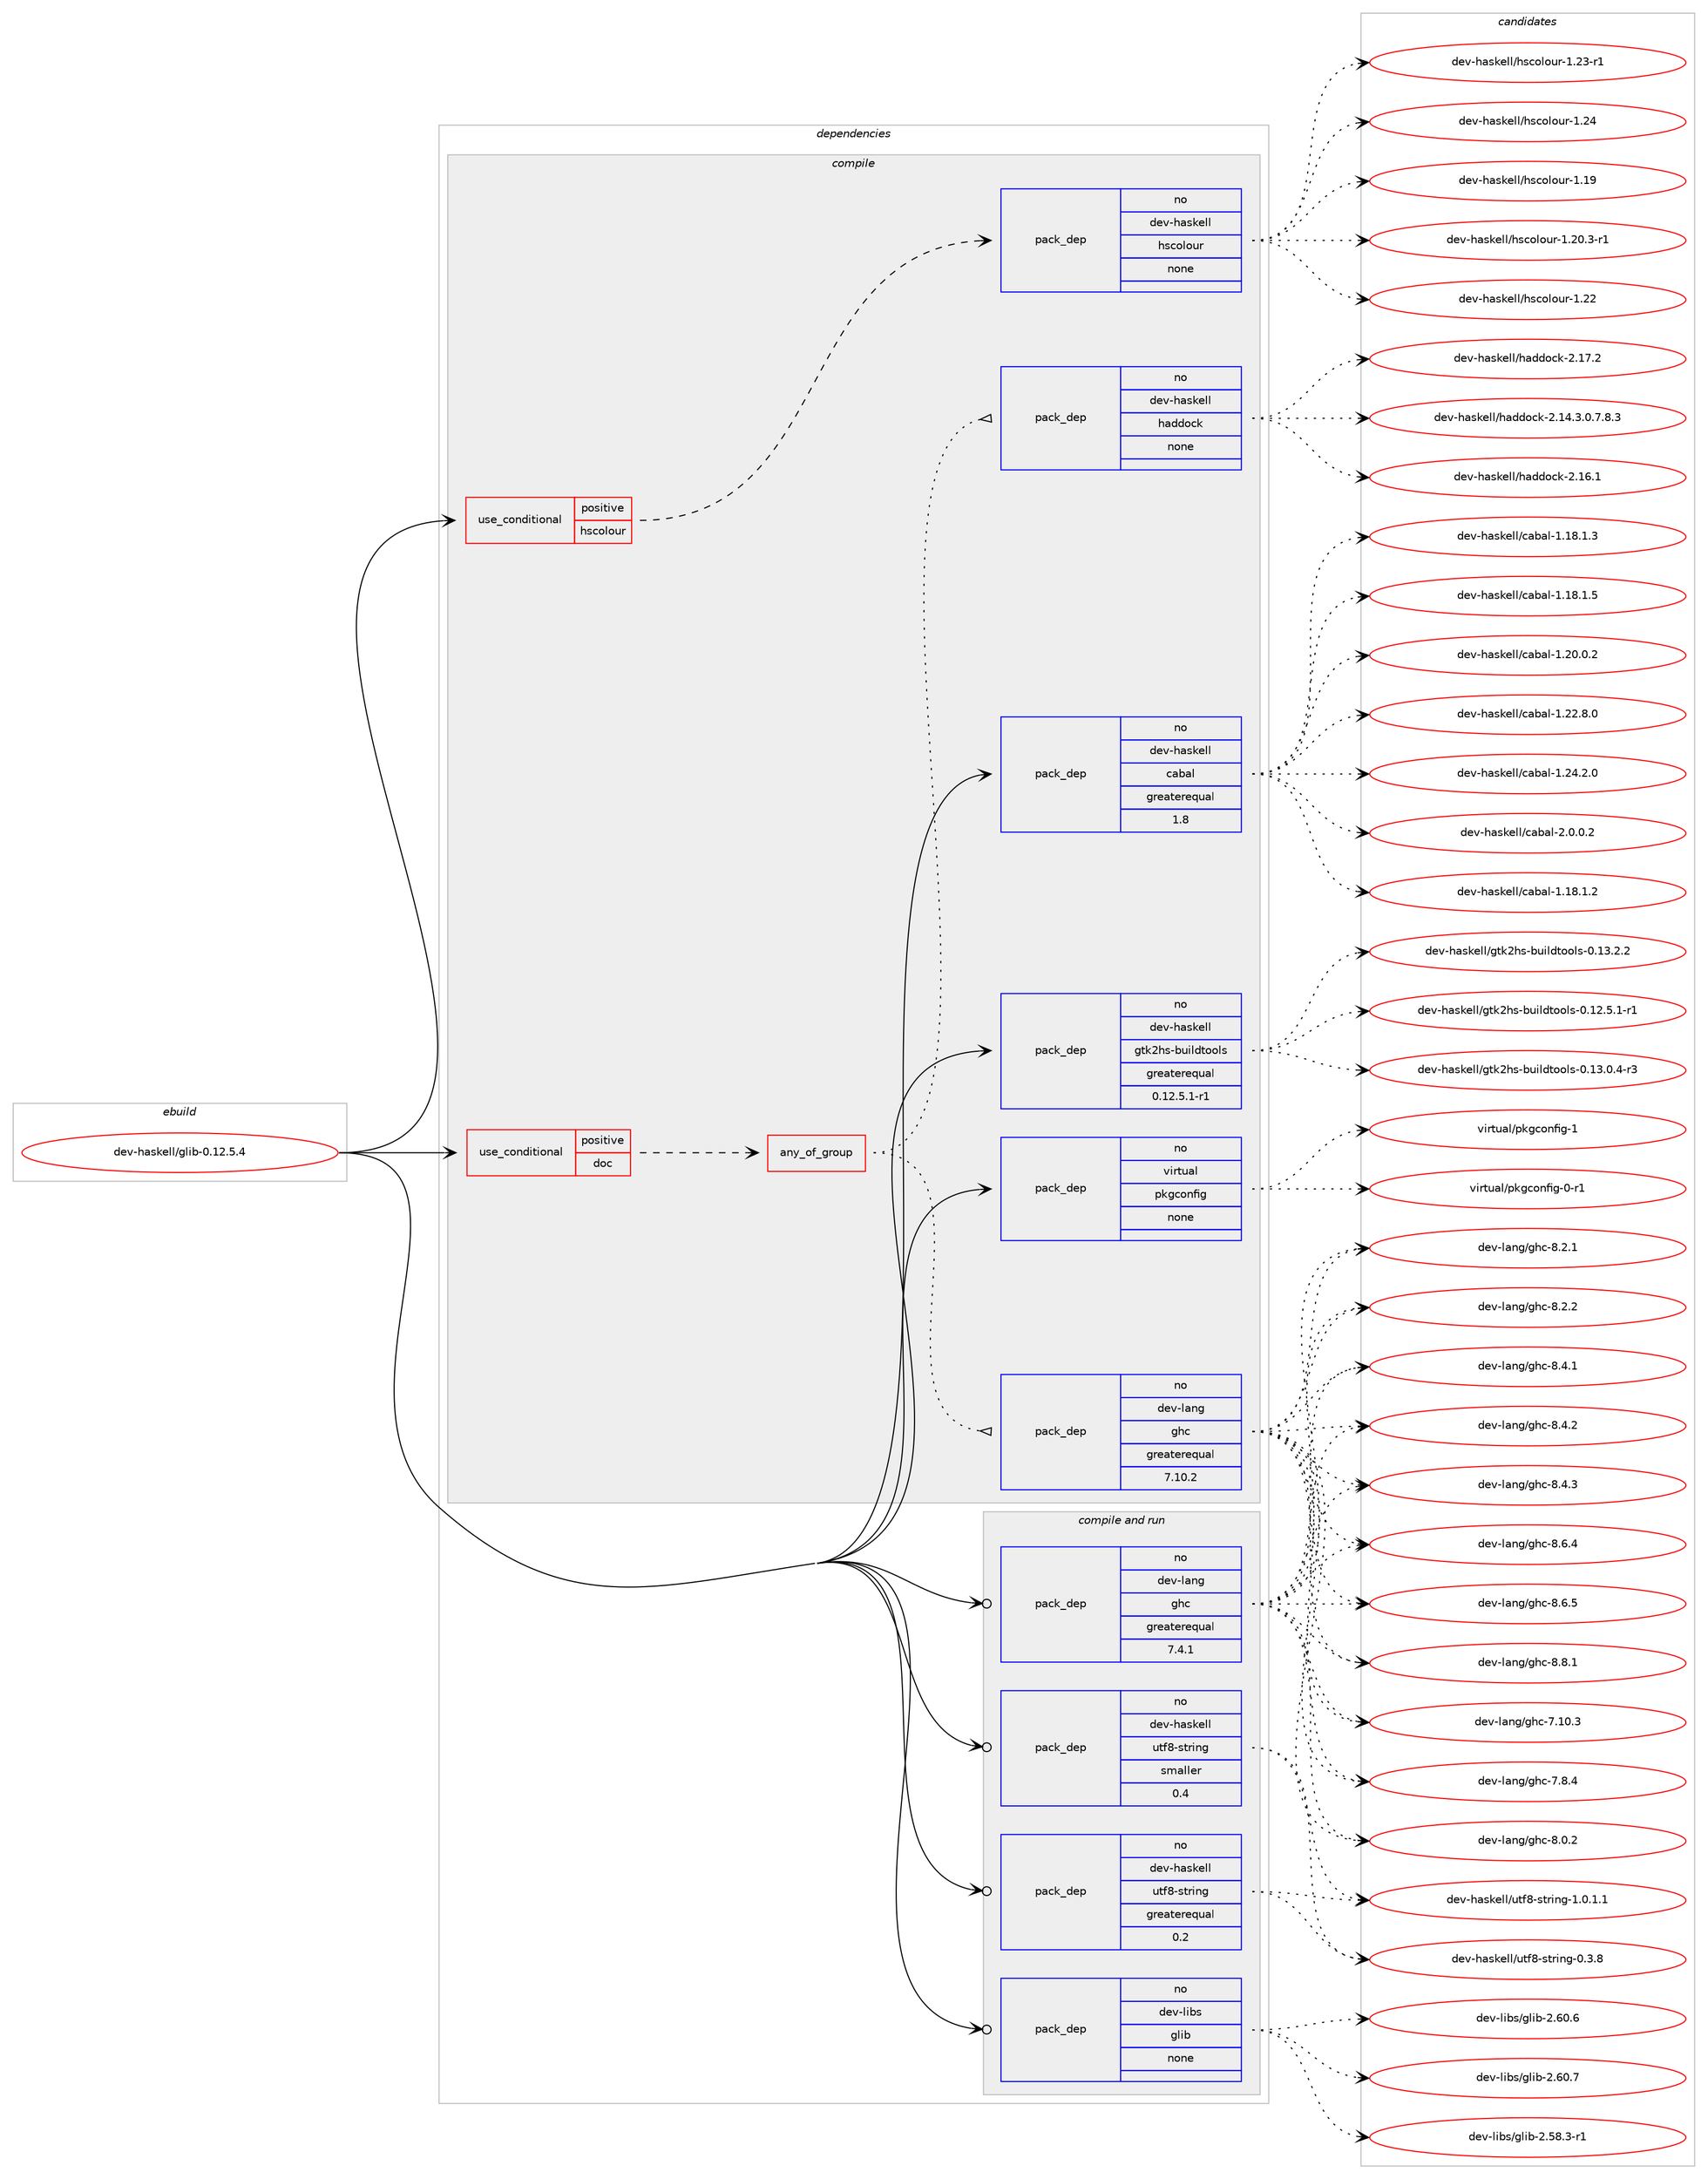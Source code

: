 digraph prolog {

# *************
# Graph options
# *************

newrank=true;
concentrate=true;
compound=true;
graph [rankdir=LR,fontname=Helvetica,fontsize=10,ranksep=1.5];#, ranksep=2.5, nodesep=0.2];
edge  [arrowhead=vee];
node  [fontname=Helvetica,fontsize=10];

# **********
# The ebuild
# **********

subgraph cluster_leftcol {
color=gray;
rank=same;
label=<<i>ebuild</i>>;
id [label="dev-haskell/glib-0.12.5.4", color=red, width=4, href="../dev-haskell/glib-0.12.5.4.svg"];
}

# ****************
# The dependencies
# ****************

subgraph cluster_midcol {
color=gray;
label=<<i>dependencies</i>>;
subgraph cluster_compile {
fillcolor="#eeeeee";
style=filled;
label=<<i>compile</i>>;
subgraph cond125814 {
dependency533103 [label=<<TABLE BORDER="0" CELLBORDER="1" CELLSPACING="0" CELLPADDING="4"><TR><TD ROWSPAN="3" CELLPADDING="10">use_conditional</TD></TR><TR><TD>positive</TD></TR><TR><TD>doc</TD></TR></TABLE>>, shape=none, color=red];
subgraph any9882 {
dependency533104 [label=<<TABLE BORDER="0" CELLBORDER="1" CELLSPACING="0" CELLPADDING="4"><TR><TD CELLPADDING="10">any_of_group</TD></TR></TABLE>>, shape=none, color=red];subgraph pack397050 {
dependency533105 [label=<<TABLE BORDER="0" CELLBORDER="1" CELLSPACING="0" CELLPADDING="4" WIDTH="220"><TR><TD ROWSPAN="6" CELLPADDING="30">pack_dep</TD></TR><TR><TD WIDTH="110">no</TD></TR><TR><TD>dev-haskell</TD></TR><TR><TD>haddock</TD></TR><TR><TD>none</TD></TR><TR><TD></TD></TR></TABLE>>, shape=none, color=blue];
}
dependency533104:e -> dependency533105:w [weight=20,style="dotted",arrowhead="oinv"];
subgraph pack397051 {
dependency533106 [label=<<TABLE BORDER="0" CELLBORDER="1" CELLSPACING="0" CELLPADDING="4" WIDTH="220"><TR><TD ROWSPAN="6" CELLPADDING="30">pack_dep</TD></TR><TR><TD WIDTH="110">no</TD></TR><TR><TD>dev-lang</TD></TR><TR><TD>ghc</TD></TR><TR><TD>greaterequal</TD></TR><TR><TD>7.10.2</TD></TR></TABLE>>, shape=none, color=blue];
}
dependency533104:e -> dependency533106:w [weight=20,style="dotted",arrowhead="oinv"];
}
dependency533103:e -> dependency533104:w [weight=20,style="dashed",arrowhead="vee"];
}
id:e -> dependency533103:w [weight=20,style="solid",arrowhead="vee"];
subgraph cond125815 {
dependency533107 [label=<<TABLE BORDER="0" CELLBORDER="1" CELLSPACING="0" CELLPADDING="4"><TR><TD ROWSPAN="3" CELLPADDING="10">use_conditional</TD></TR><TR><TD>positive</TD></TR><TR><TD>hscolour</TD></TR></TABLE>>, shape=none, color=red];
subgraph pack397052 {
dependency533108 [label=<<TABLE BORDER="0" CELLBORDER="1" CELLSPACING="0" CELLPADDING="4" WIDTH="220"><TR><TD ROWSPAN="6" CELLPADDING="30">pack_dep</TD></TR><TR><TD WIDTH="110">no</TD></TR><TR><TD>dev-haskell</TD></TR><TR><TD>hscolour</TD></TR><TR><TD>none</TD></TR><TR><TD></TD></TR></TABLE>>, shape=none, color=blue];
}
dependency533107:e -> dependency533108:w [weight=20,style="dashed",arrowhead="vee"];
}
id:e -> dependency533107:w [weight=20,style="solid",arrowhead="vee"];
subgraph pack397053 {
dependency533109 [label=<<TABLE BORDER="0" CELLBORDER="1" CELLSPACING="0" CELLPADDING="4" WIDTH="220"><TR><TD ROWSPAN="6" CELLPADDING="30">pack_dep</TD></TR><TR><TD WIDTH="110">no</TD></TR><TR><TD>dev-haskell</TD></TR><TR><TD>cabal</TD></TR><TR><TD>greaterequal</TD></TR><TR><TD>1.8</TD></TR></TABLE>>, shape=none, color=blue];
}
id:e -> dependency533109:w [weight=20,style="solid",arrowhead="vee"];
subgraph pack397054 {
dependency533110 [label=<<TABLE BORDER="0" CELLBORDER="1" CELLSPACING="0" CELLPADDING="4" WIDTH="220"><TR><TD ROWSPAN="6" CELLPADDING="30">pack_dep</TD></TR><TR><TD WIDTH="110">no</TD></TR><TR><TD>dev-haskell</TD></TR><TR><TD>gtk2hs-buildtools</TD></TR><TR><TD>greaterequal</TD></TR><TR><TD>0.12.5.1-r1</TD></TR></TABLE>>, shape=none, color=blue];
}
id:e -> dependency533110:w [weight=20,style="solid",arrowhead="vee"];
subgraph pack397055 {
dependency533111 [label=<<TABLE BORDER="0" CELLBORDER="1" CELLSPACING="0" CELLPADDING="4" WIDTH="220"><TR><TD ROWSPAN="6" CELLPADDING="30">pack_dep</TD></TR><TR><TD WIDTH="110">no</TD></TR><TR><TD>virtual</TD></TR><TR><TD>pkgconfig</TD></TR><TR><TD>none</TD></TR><TR><TD></TD></TR></TABLE>>, shape=none, color=blue];
}
id:e -> dependency533111:w [weight=20,style="solid",arrowhead="vee"];
}
subgraph cluster_compileandrun {
fillcolor="#eeeeee";
style=filled;
label=<<i>compile and run</i>>;
subgraph pack397056 {
dependency533112 [label=<<TABLE BORDER="0" CELLBORDER="1" CELLSPACING="0" CELLPADDING="4" WIDTH="220"><TR><TD ROWSPAN="6" CELLPADDING="30">pack_dep</TD></TR><TR><TD WIDTH="110">no</TD></TR><TR><TD>dev-haskell</TD></TR><TR><TD>utf8-string</TD></TR><TR><TD>greaterequal</TD></TR><TR><TD>0.2</TD></TR></TABLE>>, shape=none, color=blue];
}
id:e -> dependency533112:w [weight=20,style="solid",arrowhead="odotvee"];
subgraph pack397057 {
dependency533113 [label=<<TABLE BORDER="0" CELLBORDER="1" CELLSPACING="0" CELLPADDING="4" WIDTH="220"><TR><TD ROWSPAN="6" CELLPADDING="30">pack_dep</TD></TR><TR><TD WIDTH="110">no</TD></TR><TR><TD>dev-haskell</TD></TR><TR><TD>utf8-string</TD></TR><TR><TD>smaller</TD></TR><TR><TD>0.4</TD></TR></TABLE>>, shape=none, color=blue];
}
id:e -> dependency533113:w [weight=20,style="solid",arrowhead="odotvee"];
subgraph pack397058 {
dependency533114 [label=<<TABLE BORDER="0" CELLBORDER="1" CELLSPACING="0" CELLPADDING="4" WIDTH="220"><TR><TD ROWSPAN="6" CELLPADDING="30">pack_dep</TD></TR><TR><TD WIDTH="110">no</TD></TR><TR><TD>dev-lang</TD></TR><TR><TD>ghc</TD></TR><TR><TD>greaterequal</TD></TR><TR><TD>7.4.1</TD></TR></TABLE>>, shape=none, color=blue];
}
id:e -> dependency533114:w [weight=20,style="solid",arrowhead="odotvee"];
subgraph pack397059 {
dependency533115 [label=<<TABLE BORDER="0" CELLBORDER="1" CELLSPACING="0" CELLPADDING="4" WIDTH="220"><TR><TD ROWSPAN="6" CELLPADDING="30">pack_dep</TD></TR><TR><TD WIDTH="110">no</TD></TR><TR><TD>dev-libs</TD></TR><TR><TD>glib</TD></TR><TR><TD>none</TD></TR><TR><TD></TD></TR></TABLE>>, shape=none, color=blue];
}
id:e -> dependency533115:w [weight=20,style="solid",arrowhead="odotvee"];
}
subgraph cluster_run {
fillcolor="#eeeeee";
style=filled;
label=<<i>run</i>>;
}
}

# **************
# The candidates
# **************

subgraph cluster_choices {
rank=same;
color=gray;
label=<<i>candidates</i>>;

subgraph choice397050 {
color=black;
nodesep=1;
choice1001011184510497115107101108108471049710010011199107455046495246514648465546564651 [label="dev-haskell/haddock-2.14.3.0.7.8.3", color=red, width=4,href="../dev-haskell/haddock-2.14.3.0.7.8.3.svg"];
choice100101118451049711510710110810847104971001001119910745504649544649 [label="dev-haskell/haddock-2.16.1", color=red, width=4,href="../dev-haskell/haddock-2.16.1.svg"];
choice100101118451049711510710110810847104971001001119910745504649554650 [label="dev-haskell/haddock-2.17.2", color=red, width=4,href="../dev-haskell/haddock-2.17.2.svg"];
dependency533105:e -> choice1001011184510497115107101108108471049710010011199107455046495246514648465546564651:w [style=dotted,weight="100"];
dependency533105:e -> choice100101118451049711510710110810847104971001001119910745504649544649:w [style=dotted,weight="100"];
dependency533105:e -> choice100101118451049711510710110810847104971001001119910745504649554650:w [style=dotted,weight="100"];
}
subgraph choice397051 {
color=black;
nodesep=1;
choice1001011184510897110103471031049945554649484651 [label="dev-lang/ghc-7.10.3", color=red, width=4,href="../dev-lang/ghc-7.10.3.svg"];
choice10010111845108971101034710310499455546564652 [label="dev-lang/ghc-7.8.4", color=red, width=4,href="../dev-lang/ghc-7.8.4.svg"];
choice10010111845108971101034710310499455646484650 [label="dev-lang/ghc-8.0.2", color=red, width=4,href="../dev-lang/ghc-8.0.2.svg"];
choice10010111845108971101034710310499455646504649 [label="dev-lang/ghc-8.2.1", color=red, width=4,href="../dev-lang/ghc-8.2.1.svg"];
choice10010111845108971101034710310499455646504650 [label="dev-lang/ghc-8.2.2", color=red, width=4,href="../dev-lang/ghc-8.2.2.svg"];
choice10010111845108971101034710310499455646524649 [label="dev-lang/ghc-8.4.1", color=red, width=4,href="../dev-lang/ghc-8.4.1.svg"];
choice10010111845108971101034710310499455646524650 [label="dev-lang/ghc-8.4.2", color=red, width=4,href="../dev-lang/ghc-8.4.2.svg"];
choice10010111845108971101034710310499455646524651 [label="dev-lang/ghc-8.4.3", color=red, width=4,href="../dev-lang/ghc-8.4.3.svg"];
choice10010111845108971101034710310499455646544652 [label="dev-lang/ghc-8.6.4", color=red, width=4,href="../dev-lang/ghc-8.6.4.svg"];
choice10010111845108971101034710310499455646544653 [label="dev-lang/ghc-8.6.5", color=red, width=4,href="../dev-lang/ghc-8.6.5.svg"];
choice10010111845108971101034710310499455646564649 [label="dev-lang/ghc-8.8.1", color=red, width=4,href="../dev-lang/ghc-8.8.1.svg"];
dependency533106:e -> choice1001011184510897110103471031049945554649484651:w [style=dotted,weight="100"];
dependency533106:e -> choice10010111845108971101034710310499455546564652:w [style=dotted,weight="100"];
dependency533106:e -> choice10010111845108971101034710310499455646484650:w [style=dotted,weight="100"];
dependency533106:e -> choice10010111845108971101034710310499455646504649:w [style=dotted,weight="100"];
dependency533106:e -> choice10010111845108971101034710310499455646504650:w [style=dotted,weight="100"];
dependency533106:e -> choice10010111845108971101034710310499455646524649:w [style=dotted,weight="100"];
dependency533106:e -> choice10010111845108971101034710310499455646524650:w [style=dotted,weight="100"];
dependency533106:e -> choice10010111845108971101034710310499455646524651:w [style=dotted,weight="100"];
dependency533106:e -> choice10010111845108971101034710310499455646544652:w [style=dotted,weight="100"];
dependency533106:e -> choice10010111845108971101034710310499455646544653:w [style=dotted,weight="100"];
dependency533106:e -> choice10010111845108971101034710310499455646564649:w [style=dotted,weight="100"];
}
subgraph choice397052 {
color=black;
nodesep=1;
choice100101118451049711510710110810847104115991111081111171144549464957 [label="dev-haskell/hscolour-1.19", color=red, width=4,href="../dev-haskell/hscolour-1.19.svg"];
choice10010111845104971151071011081084710411599111108111117114454946504846514511449 [label="dev-haskell/hscolour-1.20.3-r1", color=red, width=4,href="../dev-haskell/hscolour-1.20.3-r1.svg"];
choice100101118451049711510710110810847104115991111081111171144549465050 [label="dev-haskell/hscolour-1.22", color=red, width=4,href="../dev-haskell/hscolour-1.22.svg"];
choice1001011184510497115107101108108471041159911110811111711445494650514511449 [label="dev-haskell/hscolour-1.23-r1", color=red, width=4,href="../dev-haskell/hscolour-1.23-r1.svg"];
choice100101118451049711510710110810847104115991111081111171144549465052 [label="dev-haskell/hscolour-1.24", color=red, width=4,href="../dev-haskell/hscolour-1.24.svg"];
dependency533108:e -> choice100101118451049711510710110810847104115991111081111171144549464957:w [style=dotted,weight="100"];
dependency533108:e -> choice10010111845104971151071011081084710411599111108111117114454946504846514511449:w [style=dotted,weight="100"];
dependency533108:e -> choice100101118451049711510710110810847104115991111081111171144549465050:w [style=dotted,weight="100"];
dependency533108:e -> choice1001011184510497115107101108108471041159911110811111711445494650514511449:w [style=dotted,weight="100"];
dependency533108:e -> choice100101118451049711510710110810847104115991111081111171144549465052:w [style=dotted,weight="100"];
}
subgraph choice397053 {
color=black;
nodesep=1;
choice10010111845104971151071011081084799979897108454946495646494650 [label="dev-haskell/cabal-1.18.1.2", color=red, width=4,href="../dev-haskell/cabal-1.18.1.2.svg"];
choice10010111845104971151071011081084799979897108454946495646494651 [label="dev-haskell/cabal-1.18.1.3", color=red, width=4,href="../dev-haskell/cabal-1.18.1.3.svg"];
choice10010111845104971151071011081084799979897108454946495646494653 [label="dev-haskell/cabal-1.18.1.5", color=red, width=4,href="../dev-haskell/cabal-1.18.1.5.svg"];
choice10010111845104971151071011081084799979897108454946504846484650 [label="dev-haskell/cabal-1.20.0.2", color=red, width=4,href="../dev-haskell/cabal-1.20.0.2.svg"];
choice10010111845104971151071011081084799979897108454946505046564648 [label="dev-haskell/cabal-1.22.8.0", color=red, width=4,href="../dev-haskell/cabal-1.22.8.0.svg"];
choice10010111845104971151071011081084799979897108454946505246504648 [label="dev-haskell/cabal-1.24.2.0", color=red, width=4,href="../dev-haskell/cabal-1.24.2.0.svg"];
choice100101118451049711510710110810847999798971084550464846484650 [label="dev-haskell/cabal-2.0.0.2", color=red, width=4,href="../dev-haskell/cabal-2.0.0.2.svg"];
dependency533109:e -> choice10010111845104971151071011081084799979897108454946495646494650:w [style=dotted,weight="100"];
dependency533109:e -> choice10010111845104971151071011081084799979897108454946495646494651:w [style=dotted,weight="100"];
dependency533109:e -> choice10010111845104971151071011081084799979897108454946495646494653:w [style=dotted,weight="100"];
dependency533109:e -> choice10010111845104971151071011081084799979897108454946504846484650:w [style=dotted,weight="100"];
dependency533109:e -> choice10010111845104971151071011081084799979897108454946505046564648:w [style=dotted,weight="100"];
dependency533109:e -> choice10010111845104971151071011081084799979897108454946505246504648:w [style=dotted,weight="100"];
dependency533109:e -> choice100101118451049711510710110810847999798971084550464846484650:w [style=dotted,weight="100"];
}
subgraph choice397054 {
color=black;
nodesep=1;
choice1001011184510497115107101108108471031161075010411545981171051081001161111111081154548464950465346494511449 [label="dev-haskell/gtk2hs-buildtools-0.12.5.1-r1", color=red, width=4,href="../dev-haskell/gtk2hs-buildtools-0.12.5.1-r1.svg"];
choice1001011184510497115107101108108471031161075010411545981171051081001161111111081154548464951464846524511451 [label="dev-haskell/gtk2hs-buildtools-0.13.0.4-r3", color=red, width=4,href="../dev-haskell/gtk2hs-buildtools-0.13.0.4-r3.svg"];
choice100101118451049711510710110810847103116107501041154598117105108100116111111108115454846495146504650 [label="dev-haskell/gtk2hs-buildtools-0.13.2.2", color=red, width=4,href="../dev-haskell/gtk2hs-buildtools-0.13.2.2.svg"];
dependency533110:e -> choice1001011184510497115107101108108471031161075010411545981171051081001161111111081154548464950465346494511449:w [style=dotted,weight="100"];
dependency533110:e -> choice1001011184510497115107101108108471031161075010411545981171051081001161111111081154548464951464846524511451:w [style=dotted,weight="100"];
dependency533110:e -> choice100101118451049711510710110810847103116107501041154598117105108100116111111108115454846495146504650:w [style=dotted,weight="100"];
}
subgraph choice397055 {
color=black;
nodesep=1;
choice11810511411611797108471121071039911111010210510345484511449 [label="virtual/pkgconfig-0-r1", color=red, width=4,href="../virtual/pkgconfig-0-r1.svg"];
choice1181051141161179710847112107103991111101021051034549 [label="virtual/pkgconfig-1", color=red, width=4,href="../virtual/pkgconfig-1.svg"];
dependency533111:e -> choice11810511411611797108471121071039911111010210510345484511449:w [style=dotted,weight="100"];
dependency533111:e -> choice1181051141161179710847112107103991111101021051034549:w [style=dotted,weight="100"];
}
subgraph choice397056 {
color=black;
nodesep=1;
choice1001011184510497115107101108108471171161025645115116114105110103454846514656 [label="dev-haskell/utf8-string-0.3.8", color=red, width=4,href="../dev-haskell/utf8-string-0.3.8.svg"];
choice10010111845104971151071011081084711711610256451151161141051101034549464846494649 [label="dev-haskell/utf8-string-1.0.1.1", color=red, width=4,href="../dev-haskell/utf8-string-1.0.1.1.svg"];
dependency533112:e -> choice1001011184510497115107101108108471171161025645115116114105110103454846514656:w [style=dotted,weight="100"];
dependency533112:e -> choice10010111845104971151071011081084711711610256451151161141051101034549464846494649:w [style=dotted,weight="100"];
}
subgraph choice397057 {
color=black;
nodesep=1;
choice1001011184510497115107101108108471171161025645115116114105110103454846514656 [label="dev-haskell/utf8-string-0.3.8", color=red, width=4,href="../dev-haskell/utf8-string-0.3.8.svg"];
choice10010111845104971151071011081084711711610256451151161141051101034549464846494649 [label="dev-haskell/utf8-string-1.0.1.1", color=red, width=4,href="../dev-haskell/utf8-string-1.0.1.1.svg"];
dependency533113:e -> choice1001011184510497115107101108108471171161025645115116114105110103454846514656:w [style=dotted,weight="100"];
dependency533113:e -> choice10010111845104971151071011081084711711610256451151161141051101034549464846494649:w [style=dotted,weight="100"];
}
subgraph choice397058 {
color=black;
nodesep=1;
choice1001011184510897110103471031049945554649484651 [label="dev-lang/ghc-7.10.3", color=red, width=4,href="../dev-lang/ghc-7.10.3.svg"];
choice10010111845108971101034710310499455546564652 [label="dev-lang/ghc-7.8.4", color=red, width=4,href="../dev-lang/ghc-7.8.4.svg"];
choice10010111845108971101034710310499455646484650 [label="dev-lang/ghc-8.0.2", color=red, width=4,href="../dev-lang/ghc-8.0.2.svg"];
choice10010111845108971101034710310499455646504649 [label="dev-lang/ghc-8.2.1", color=red, width=4,href="../dev-lang/ghc-8.2.1.svg"];
choice10010111845108971101034710310499455646504650 [label="dev-lang/ghc-8.2.2", color=red, width=4,href="../dev-lang/ghc-8.2.2.svg"];
choice10010111845108971101034710310499455646524649 [label="dev-lang/ghc-8.4.1", color=red, width=4,href="../dev-lang/ghc-8.4.1.svg"];
choice10010111845108971101034710310499455646524650 [label="dev-lang/ghc-8.4.2", color=red, width=4,href="../dev-lang/ghc-8.4.2.svg"];
choice10010111845108971101034710310499455646524651 [label="dev-lang/ghc-8.4.3", color=red, width=4,href="../dev-lang/ghc-8.4.3.svg"];
choice10010111845108971101034710310499455646544652 [label="dev-lang/ghc-8.6.4", color=red, width=4,href="../dev-lang/ghc-8.6.4.svg"];
choice10010111845108971101034710310499455646544653 [label="dev-lang/ghc-8.6.5", color=red, width=4,href="../dev-lang/ghc-8.6.5.svg"];
choice10010111845108971101034710310499455646564649 [label="dev-lang/ghc-8.8.1", color=red, width=4,href="../dev-lang/ghc-8.8.1.svg"];
dependency533114:e -> choice1001011184510897110103471031049945554649484651:w [style=dotted,weight="100"];
dependency533114:e -> choice10010111845108971101034710310499455546564652:w [style=dotted,weight="100"];
dependency533114:e -> choice10010111845108971101034710310499455646484650:w [style=dotted,weight="100"];
dependency533114:e -> choice10010111845108971101034710310499455646504649:w [style=dotted,weight="100"];
dependency533114:e -> choice10010111845108971101034710310499455646504650:w [style=dotted,weight="100"];
dependency533114:e -> choice10010111845108971101034710310499455646524649:w [style=dotted,weight="100"];
dependency533114:e -> choice10010111845108971101034710310499455646524650:w [style=dotted,weight="100"];
dependency533114:e -> choice10010111845108971101034710310499455646524651:w [style=dotted,weight="100"];
dependency533114:e -> choice10010111845108971101034710310499455646544652:w [style=dotted,weight="100"];
dependency533114:e -> choice10010111845108971101034710310499455646544653:w [style=dotted,weight="100"];
dependency533114:e -> choice10010111845108971101034710310499455646564649:w [style=dotted,weight="100"];
}
subgraph choice397059 {
color=black;
nodesep=1;
choice10010111845108105981154710310810598455046535646514511449 [label="dev-libs/glib-2.58.3-r1", color=red, width=4,href="../dev-libs/glib-2.58.3-r1.svg"];
choice1001011184510810598115471031081059845504654484654 [label="dev-libs/glib-2.60.6", color=red, width=4,href="../dev-libs/glib-2.60.6.svg"];
choice1001011184510810598115471031081059845504654484655 [label="dev-libs/glib-2.60.7", color=red, width=4,href="../dev-libs/glib-2.60.7.svg"];
dependency533115:e -> choice10010111845108105981154710310810598455046535646514511449:w [style=dotted,weight="100"];
dependency533115:e -> choice1001011184510810598115471031081059845504654484654:w [style=dotted,weight="100"];
dependency533115:e -> choice1001011184510810598115471031081059845504654484655:w [style=dotted,weight="100"];
}
}

}
